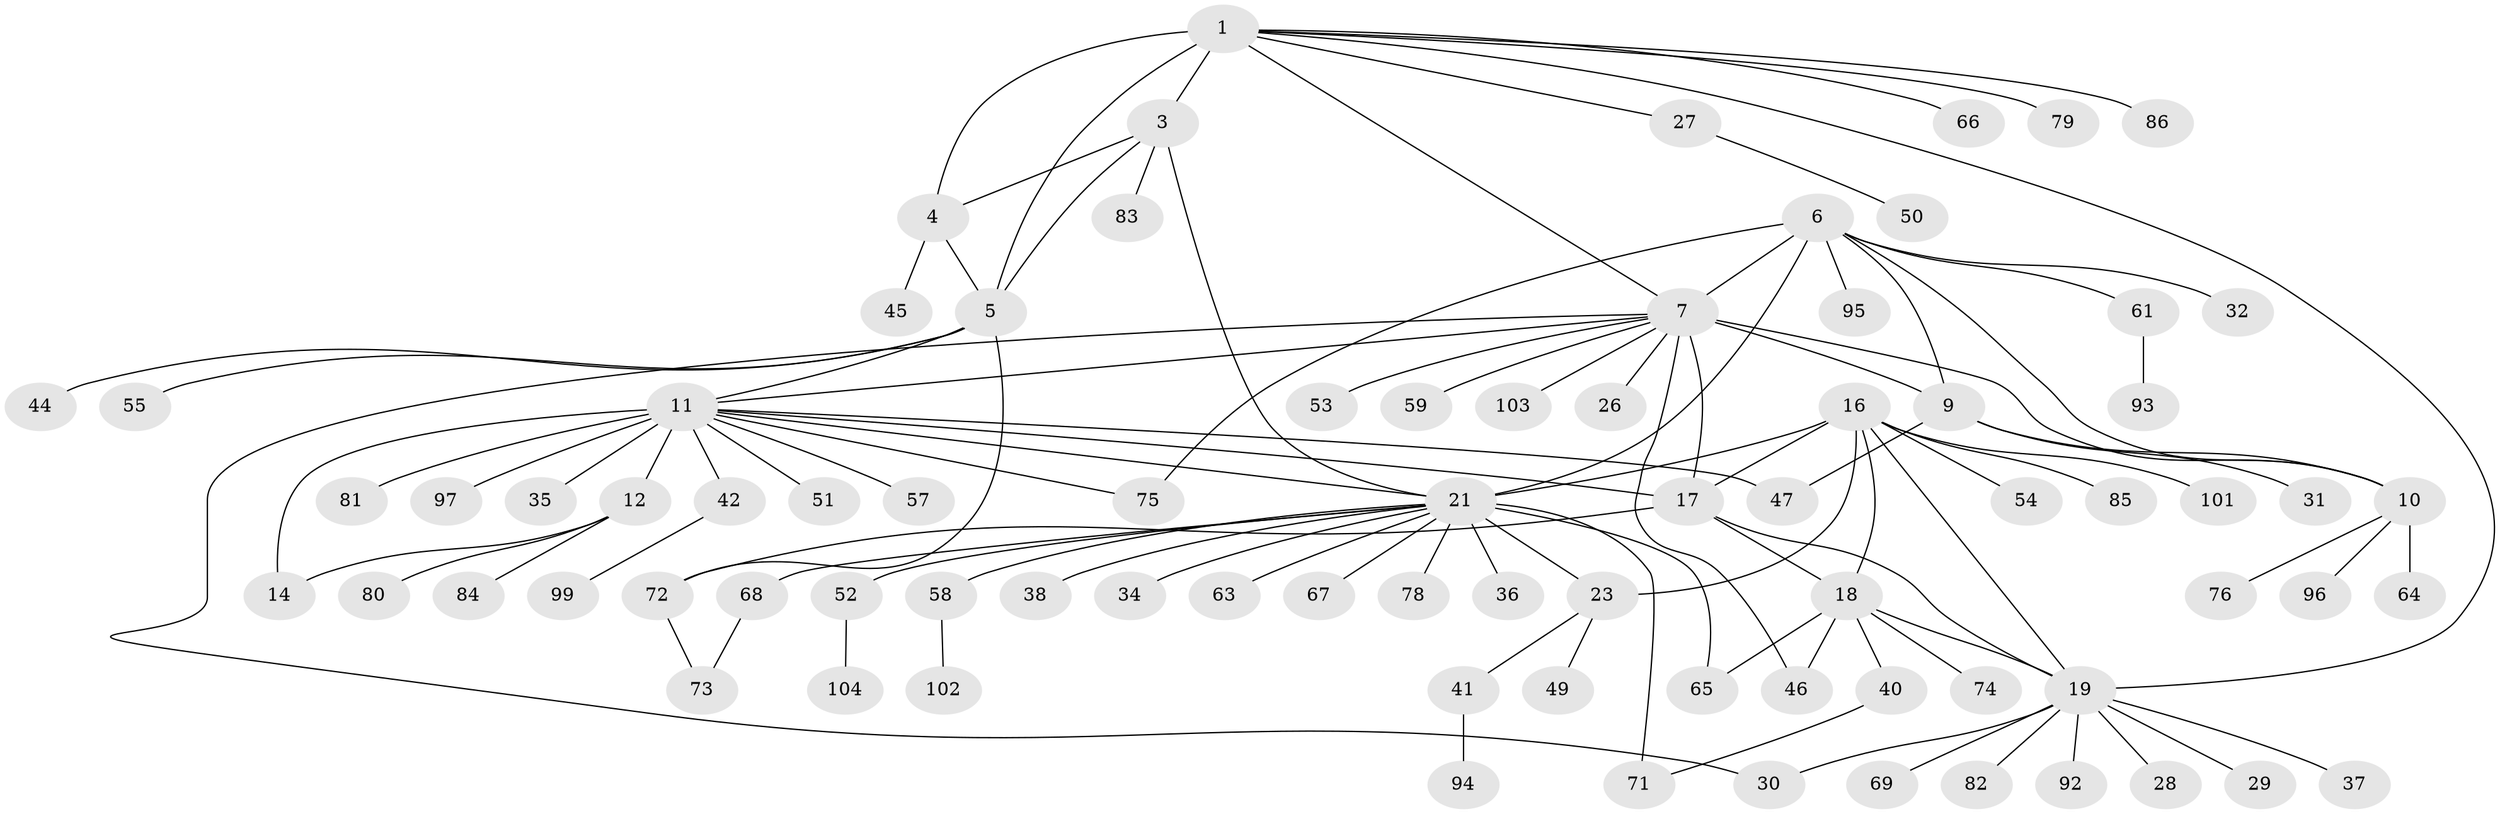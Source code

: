 // Generated by graph-tools (version 1.1) at 2025/52/02/27/25 19:52:15]
// undirected, 80 vertices, 104 edges
graph export_dot {
graph [start="1"]
  node [color=gray90,style=filled];
  1 [super="+2"];
  3 [super="+62"];
  4 [super="+88"];
  5 [super="+56"];
  6 [super="+87"];
  7 [super="+8"];
  9;
  10 [super="+48"];
  11 [super="+15"];
  12 [super="+13"];
  14 [super="+98"];
  16 [super="+22"];
  17 [super="+106"];
  18 [super="+43"];
  19 [super="+20"];
  21 [super="+25"];
  23 [super="+24"];
  26;
  27 [super="+39"];
  28;
  29 [super="+33"];
  30;
  31;
  32;
  34;
  35 [super="+105"];
  36;
  37;
  38;
  40;
  41 [super="+77"];
  42 [super="+60"];
  44;
  45;
  46;
  47 [super="+70"];
  49;
  50;
  51;
  52;
  53;
  54;
  55;
  57;
  58 [super="+91"];
  59;
  61;
  63;
  64;
  65;
  66;
  67 [super="+89"];
  68;
  69;
  71;
  72 [super="+90"];
  73;
  74;
  75;
  76;
  78;
  79 [super="+100"];
  80;
  81;
  82;
  83;
  84;
  85;
  86;
  92;
  93;
  94;
  95;
  96;
  97;
  99;
  101;
  102;
  103;
  104;
  1 -- 3 [weight=2];
  1 -- 4 [weight=2];
  1 -- 5 [weight=2];
  1 -- 7;
  1 -- 27;
  1 -- 66;
  1 -- 86;
  1 -- 79;
  1 -- 19;
  3 -- 4;
  3 -- 5;
  3 -- 83;
  3 -- 21;
  4 -- 5;
  4 -- 45;
  5 -- 44;
  5 -- 55;
  5 -- 72;
  5 -- 11;
  6 -- 7 [weight=2];
  6 -- 9;
  6 -- 10;
  6 -- 21;
  6 -- 32;
  6 -- 61;
  6 -- 75;
  6 -- 95;
  7 -- 9 [weight=2];
  7 -- 10 [weight=2];
  7 -- 30;
  7 -- 103;
  7 -- 11;
  7 -- 46;
  7 -- 17;
  7 -- 53;
  7 -- 26;
  7 -- 59;
  9 -- 10;
  9 -- 31;
  9 -- 47;
  10 -- 64;
  10 -- 76;
  10 -- 96;
  11 -- 12 [weight=4];
  11 -- 14 [weight=2];
  11 -- 17;
  11 -- 21;
  11 -- 35;
  11 -- 42;
  11 -- 47;
  11 -- 57;
  11 -- 75;
  11 -- 81;
  11 -- 97;
  11 -- 51;
  12 -- 14 [weight=2];
  12 -- 80;
  12 -- 84;
  16 -- 17;
  16 -- 18;
  16 -- 19 [weight=2];
  16 -- 101;
  16 -- 23 [weight=2];
  16 -- 21 [weight=2];
  16 -- 85;
  16 -- 54;
  17 -- 18;
  17 -- 19 [weight=2];
  17 -- 72;
  18 -- 19 [weight=2];
  18 -- 40;
  18 -- 65;
  18 -- 74;
  18 -- 46;
  19 -- 30;
  19 -- 37;
  19 -- 69;
  19 -- 92;
  19 -- 82;
  19 -- 28;
  19 -- 29;
  21 -- 23 [weight=4];
  21 -- 34;
  21 -- 38;
  21 -- 58;
  21 -- 63;
  21 -- 65;
  21 -- 68;
  21 -- 71;
  21 -- 78;
  21 -- 67;
  21 -- 36;
  21 -- 52;
  23 -- 41;
  23 -- 49;
  27 -- 50;
  40 -- 71;
  41 -- 94;
  42 -- 99;
  52 -- 104;
  58 -- 102;
  61 -- 93;
  68 -- 73;
  72 -- 73;
}

